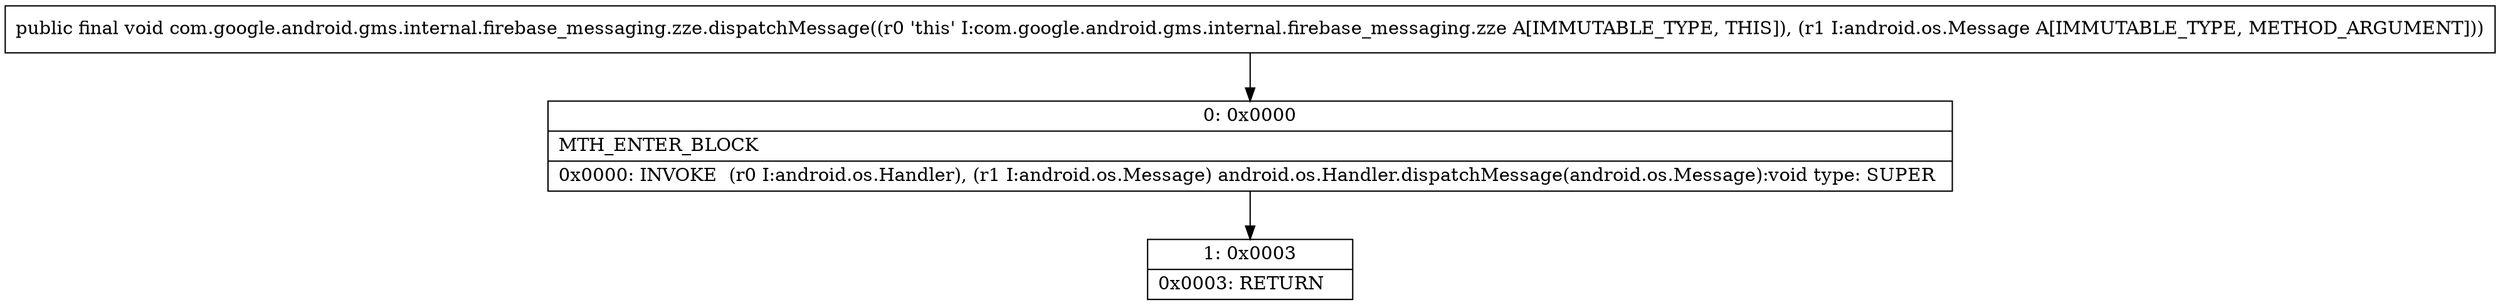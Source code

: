 digraph "CFG forcom.google.android.gms.internal.firebase_messaging.zze.dispatchMessage(Landroid\/os\/Message;)V" {
Node_0 [shape=record,label="{0\:\ 0x0000|MTH_ENTER_BLOCK\l|0x0000: INVOKE  (r0 I:android.os.Handler), (r1 I:android.os.Message) android.os.Handler.dispatchMessage(android.os.Message):void type: SUPER \l}"];
Node_1 [shape=record,label="{1\:\ 0x0003|0x0003: RETURN   \l}"];
MethodNode[shape=record,label="{public final void com.google.android.gms.internal.firebase_messaging.zze.dispatchMessage((r0 'this' I:com.google.android.gms.internal.firebase_messaging.zze A[IMMUTABLE_TYPE, THIS]), (r1 I:android.os.Message A[IMMUTABLE_TYPE, METHOD_ARGUMENT])) }"];
MethodNode -> Node_0;
Node_0 -> Node_1;
}

